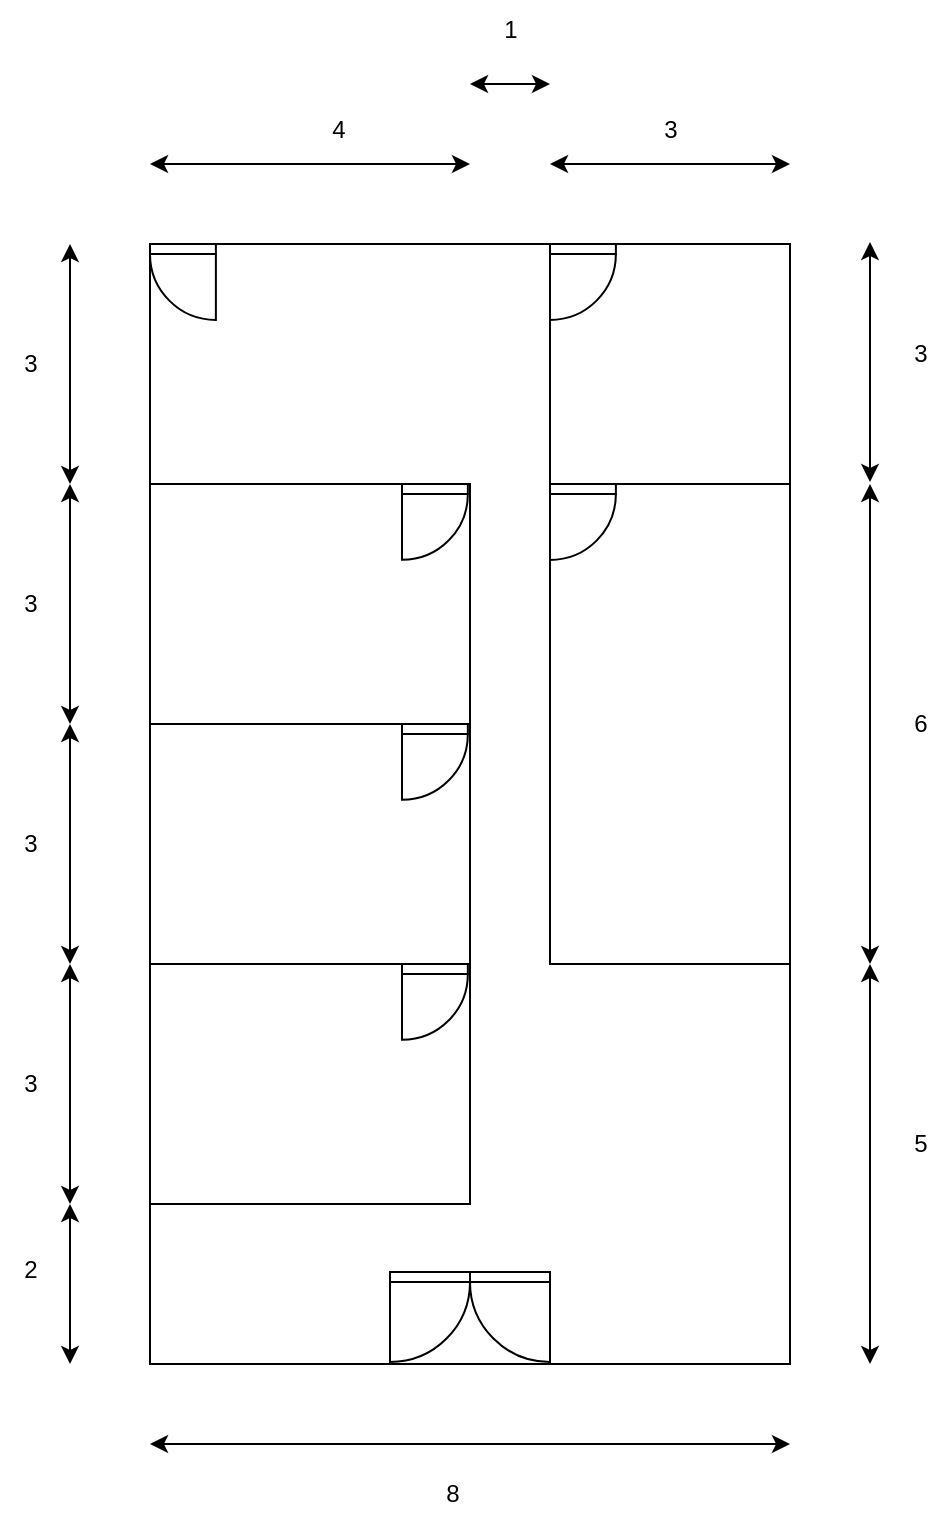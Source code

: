 <mxfile version="22.0.4" type="github">
  <diagram name="Page-1" id="PrSZD1s-5RXQUpFa0iiU">
    <mxGraphModel dx="1466" dy="1961" grid="1" gridSize="10" guides="1" tooltips="1" connect="1" arrows="1" fold="1" page="1" pageScale="1" pageWidth="850" pageHeight="1100" math="0" shadow="0">
      <root>
        <mxCell id="0" />
        <mxCell id="1" parent="0" />
        <mxCell id="KfRFQpdakjloR3NCTCSo-4" value="" style="rounded=0;whiteSpace=wrap;html=1;" parent="1" vertex="1">
          <mxGeometry x="240" y="-40" width="320" height="560" as="geometry" />
        </mxCell>
        <mxCell id="KfRFQpdakjloR3NCTCSo-6" value="" style="rounded=0;whiteSpace=wrap;html=1;" parent="1" vertex="1">
          <mxGeometry x="240" y="80" width="160" height="120" as="geometry" />
        </mxCell>
        <mxCell id="KfRFQpdakjloR3NCTCSo-7" value="" style="rounded=0;whiteSpace=wrap;html=1;" parent="1" vertex="1">
          <mxGeometry x="240" y="200" width="160" height="120" as="geometry" />
        </mxCell>
        <mxCell id="KfRFQpdakjloR3NCTCSo-10" value="" style="rounded=0;whiteSpace=wrap;html=1;" parent="1" vertex="1">
          <mxGeometry x="440" y="80" width="120" height="240" as="geometry" />
        </mxCell>
        <mxCell id="KfRFQpdakjloR3NCTCSo-24" style="edgeStyle=orthogonalEdgeStyle;rounded=0;orthogonalLoop=1;jettySize=auto;html=1;exitX=0.5;exitY=1;exitDx=0;exitDy=0;" parent="1" source="KfRFQpdakjloR3NCTCSo-4" target="KfRFQpdakjloR3NCTCSo-4" edge="1">
          <mxGeometry relative="1" as="geometry" />
        </mxCell>
        <mxCell id="KfRFQpdakjloR3NCTCSo-25" value="" style="rounded=0;whiteSpace=wrap;html=1;" parent="1" vertex="1">
          <mxGeometry x="440" y="-40" width="120" height="120" as="geometry" />
        </mxCell>
        <mxCell id="KfRFQpdakjloR3NCTCSo-28" value="" style="rounded=0;whiteSpace=wrap;html=1;" parent="1" vertex="1">
          <mxGeometry x="240" y="320" width="160" height="120" as="geometry" />
        </mxCell>
        <mxCell id="KfRFQpdakjloR3NCTCSo-32" value="" style="verticalLabelPosition=bottom;html=1;verticalAlign=top;align=center;shape=mxgraph.floorplan.doorUneven;dx=0.5;" parent="1" vertex="1">
          <mxGeometry x="360" y="474" width="80" height="30" as="geometry" />
        </mxCell>
        <mxCell id="KfRFQpdakjloR3NCTCSo-33" value="" style="verticalLabelPosition=bottom;html=1;verticalAlign=top;align=center;shape=mxgraph.floorplan.doorLeft;aspect=fixed;" parent="1" vertex="1">
          <mxGeometry x="440" y="80" width="32.94" height="35" as="geometry" />
        </mxCell>
        <mxCell id="KfRFQpdakjloR3NCTCSo-38" value="" style="verticalLabelPosition=bottom;html=1;verticalAlign=top;align=center;shape=mxgraph.floorplan.doorLeft;aspect=fixed;" parent="1" vertex="1">
          <mxGeometry x="440" y="-40" width="32.94" height="35" as="geometry" />
        </mxCell>
        <mxCell id="KfRFQpdakjloR3NCTCSo-39" value="" style="verticalLabelPosition=bottom;html=1;verticalAlign=top;align=center;shape=mxgraph.floorplan.doorLeft;aspect=fixed;" parent="1" vertex="1">
          <mxGeometry x="366" y="80" width="32.93" height="35" as="geometry" />
        </mxCell>
        <mxCell id="KfRFQpdakjloR3NCTCSo-40" value="" style="verticalLabelPosition=bottom;html=1;verticalAlign=top;align=center;shape=mxgraph.floorplan.doorLeft;aspect=fixed;" parent="1" vertex="1">
          <mxGeometry x="366" y="200" width="32.93" height="35" as="geometry" />
        </mxCell>
        <mxCell id="KfRFQpdakjloR3NCTCSo-41" value="" style="verticalLabelPosition=bottom;html=1;verticalAlign=top;align=center;shape=mxgraph.floorplan.doorLeft;aspect=fixed;" parent="1" vertex="1">
          <mxGeometry x="366" y="320" width="32.93" height="35" as="geometry" />
        </mxCell>
        <mxCell id="KfRFQpdakjloR3NCTCSo-55" value="" style="verticalLabelPosition=bottom;html=1;verticalAlign=top;align=center;shape=mxgraph.floorplan.doorRight;aspect=fixed;" parent="1" vertex="1">
          <mxGeometry x="240" y="-40" width="32.94" height="35" as="geometry" />
        </mxCell>
        <mxCell id="p0XQwcZbmldF2YE4AFjO-1" value="" style="endArrow=classic;startArrow=classic;html=1;rounded=0;" parent="1" edge="1">
          <mxGeometry width="50" height="50" relative="1" as="geometry">
            <mxPoint x="200" y="80" as="sourcePoint" />
            <mxPoint x="200" y="-40" as="targetPoint" />
          </mxGeometry>
        </mxCell>
        <mxCell id="p0XQwcZbmldF2YE4AFjO-2" value="3" style="text;html=1;align=center;verticalAlign=middle;resizable=0;points=[];autosize=1;strokeColor=none;fillColor=none;" parent="1" vertex="1">
          <mxGeometry x="165" y="5" width="30" height="30" as="geometry" />
        </mxCell>
        <mxCell id="p0XQwcZbmldF2YE4AFjO-5" value="" style="endArrow=classic;startArrow=classic;html=1;rounded=0;" parent="1" edge="1">
          <mxGeometry width="50" height="50" relative="1" as="geometry">
            <mxPoint x="200" y="200" as="sourcePoint" />
            <mxPoint x="200" y="80" as="targetPoint" />
          </mxGeometry>
        </mxCell>
        <mxCell id="p0XQwcZbmldF2YE4AFjO-6" value="3" style="text;html=1;align=center;verticalAlign=middle;resizable=0;points=[];autosize=1;strokeColor=none;fillColor=none;" parent="1" vertex="1">
          <mxGeometry x="165" y="125" width="30" height="30" as="geometry" />
        </mxCell>
        <mxCell id="p0XQwcZbmldF2YE4AFjO-7" value="" style="endArrow=classic;startArrow=classic;html=1;rounded=0;" parent="1" edge="1">
          <mxGeometry width="50" height="50" relative="1" as="geometry">
            <mxPoint x="200" y="320" as="sourcePoint" />
            <mxPoint x="200" y="200" as="targetPoint" />
          </mxGeometry>
        </mxCell>
        <mxCell id="p0XQwcZbmldF2YE4AFjO-8" value="3" style="text;html=1;align=center;verticalAlign=middle;resizable=0;points=[];autosize=1;strokeColor=none;fillColor=none;" parent="1" vertex="1">
          <mxGeometry x="165" y="245" width="30" height="30" as="geometry" />
        </mxCell>
        <mxCell id="p0XQwcZbmldF2YE4AFjO-9" value="" style="endArrow=classic;startArrow=classic;html=1;rounded=0;" parent="1" edge="1">
          <mxGeometry width="50" height="50" relative="1" as="geometry">
            <mxPoint x="200" y="440" as="sourcePoint" />
            <mxPoint x="200" y="320" as="targetPoint" />
          </mxGeometry>
        </mxCell>
        <mxCell id="p0XQwcZbmldF2YE4AFjO-10" value="3" style="text;html=1;align=center;verticalAlign=middle;resizable=0;points=[];autosize=1;strokeColor=none;fillColor=none;" parent="1" vertex="1">
          <mxGeometry x="165" y="365" width="30" height="30" as="geometry" />
        </mxCell>
        <mxCell id="p0XQwcZbmldF2YE4AFjO-11" value="" style="endArrow=classic;startArrow=classic;html=1;rounded=0;" parent="1" edge="1">
          <mxGeometry width="50" height="50" relative="1" as="geometry">
            <mxPoint x="600" y="79" as="sourcePoint" />
            <mxPoint x="600" y="-41" as="targetPoint" />
          </mxGeometry>
        </mxCell>
        <mxCell id="p0XQwcZbmldF2YE4AFjO-14" value="3" style="text;html=1;align=center;verticalAlign=middle;resizable=0;points=[];autosize=1;strokeColor=none;fillColor=none;" parent="1" vertex="1">
          <mxGeometry x="610" width="30" height="30" as="geometry" />
        </mxCell>
        <mxCell id="p0XQwcZbmldF2YE4AFjO-15" value="" style="endArrow=classic;startArrow=classic;html=1;rounded=0;" parent="1" edge="1">
          <mxGeometry width="50" height="50" relative="1" as="geometry">
            <mxPoint x="600" y="320" as="sourcePoint" />
            <mxPoint x="600" y="80" as="targetPoint" />
          </mxGeometry>
        </mxCell>
        <mxCell id="p0XQwcZbmldF2YE4AFjO-16" value="6" style="text;html=1;align=center;verticalAlign=middle;resizable=0;points=[];autosize=1;strokeColor=none;fillColor=none;" parent="1" vertex="1">
          <mxGeometry x="610" y="185" width="30" height="30" as="geometry" />
        </mxCell>
        <mxCell id="p0XQwcZbmldF2YE4AFjO-17" value="" style="endArrow=classic;startArrow=classic;html=1;rounded=0;" parent="1" edge="1">
          <mxGeometry width="50" height="50" relative="1" as="geometry">
            <mxPoint x="600" y="520" as="sourcePoint" />
            <mxPoint x="600" y="320" as="targetPoint" />
          </mxGeometry>
        </mxCell>
        <mxCell id="p0XQwcZbmldF2YE4AFjO-18" value="5" style="text;html=1;align=center;verticalAlign=middle;resizable=0;points=[];autosize=1;strokeColor=none;fillColor=none;" parent="1" vertex="1">
          <mxGeometry x="610" y="395" width="30" height="30" as="geometry" />
        </mxCell>
        <mxCell id="p0XQwcZbmldF2YE4AFjO-19" value="" style="endArrow=classic;startArrow=classic;html=1;rounded=0;" parent="1" edge="1">
          <mxGeometry width="50" height="50" relative="1" as="geometry">
            <mxPoint x="440" y="-80" as="sourcePoint" />
            <mxPoint x="560" y="-80" as="targetPoint" />
          </mxGeometry>
        </mxCell>
        <mxCell id="p0XQwcZbmldF2YE4AFjO-20" value="3" style="text;html=1;align=center;verticalAlign=middle;resizable=0;points=[];autosize=1;strokeColor=none;fillColor=none;" parent="1" vertex="1">
          <mxGeometry x="485" y="-112" width="30" height="30" as="geometry" />
        </mxCell>
        <mxCell id="p0XQwcZbmldF2YE4AFjO-21" value="" style="endArrow=classic;startArrow=classic;html=1;rounded=0;" parent="1" edge="1">
          <mxGeometry width="50" height="50" relative="1" as="geometry">
            <mxPoint x="240" y="-80" as="sourcePoint" />
            <mxPoint x="400" y="-80" as="targetPoint" />
          </mxGeometry>
        </mxCell>
        <mxCell id="p0XQwcZbmldF2YE4AFjO-22" value="4" style="text;html=1;align=center;verticalAlign=middle;resizable=0;points=[];autosize=1;strokeColor=none;fillColor=none;" parent="1" vertex="1">
          <mxGeometry x="319" y="-112" width="30" height="30" as="geometry" />
        </mxCell>
        <mxCell id="p0XQwcZbmldF2YE4AFjO-23" value="" style="endArrow=classic;startArrow=classic;html=1;rounded=0;" parent="1" edge="1">
          <mxGeometry width="50" height="50" relative="1" as="geometry">
            <mxPoint x="240" y="560" as="sourcePoint" />
            <mxPoint x="560" y="560" as="targetPoint" />
          </mxGeometry>
        </mxCell>
        <mxCell id="p0XQwcZbmldF2YE4AFjO-24" value="8" style="text;html=1;align=center;verticalAlign=middle;resizable=0;points=[];autosize=1;strokeColor=none;fillColor=none;" parent="1" vertex="1">
          <mxGeometry x="376" y="570" width="30" height="30" as="geometry" />
        </mxCell>
        <mxCell id="p0XQwcZbmldF2YE4AFjO-25" value="" style="endArrow=classic;startArrow=classic;html=1;rounded=0;" parent="1" edge="1">
          <mxGeometry width="50" height="50" relative="1" as="geometry">
            <mxPoint x="400" y="-120" as="sourcePoint" />
            <mxPoint x="440" y="-120" as="targetPoint" />
          </mxGeometry>
        </mxCell>
        <mxCell id="p0XQwcZbmldF2YE4AFjO-26" value="1" style="text;html=1;align=center;verticalAlign=middle;resizable=0;points=[];autosize=1;strokeColor=none;fillColor=none;" parent="1" vertex="1">
          <mxGeometry x="405" y="-162" width="30" height="30" as="geometry" />
        </mxCell>
        <mxCell id="p0XQwcZbmldF2YE4AFjO-27" value="" style="endArrow=classic;startArrow=classic;html=1;rounded=0;" parent="1" edge="1">
          <mxGeometry width="50" height="50" relative="1" as="geometry">
            <mxPoint x="200" y="520" as="sourcePoint" />
            <mxPoint x="200" y="440" as="targetPoint" />
          </mxGeometry>
        </mxCell>
        <mxCell id="p0XQwcZbmldF2YE4AFjO-28" value="2" style="text;html=1;align=center;verticalAlign=middle;resizable=0;points=[];autosize=1;strokeColor=none;fillColor=none;" parent="1" vertex="1">
          <mxGeometry x="165" y="458" width="30" height="30" as="geometry" />
        </mxCell>
      </root>
    </mxGraphModel>
  </diagram>
</mxfile>
